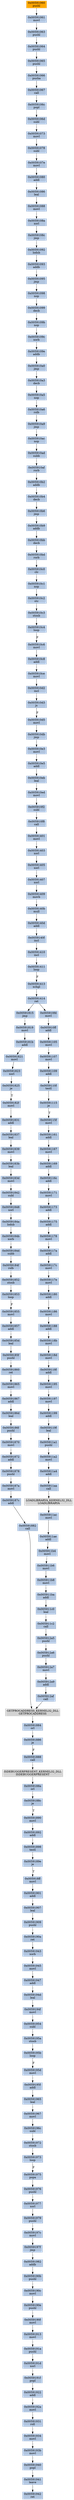 strict digraph G {
	graph [bgcolor=transparent,
		name=G
	];
	node [color=lightsteelblue,
		fillcolor=lightsteelblue,
		shape=rectangle,
		style=filled
	];
	"0x00591831"	[label="0x00591831
addl"];
	"0x00591837"	[label="0x00591837
leal"];
	"0x00591831" -> "0x00591837"	[color="#000000"];
	"0x00591109"	[label="0x00591109
addl"];
	"0x0059110f"	[label="0x0059110f
testl"];
	"0x00591109" -> "0x0059110f"	[color="#000000"];
	"0x00591410"	[label="0x00591410
incl"];
	"0x00591411"	[label="0x00591411
loop"];
	"0x00591410" -> "0x00591411"	[color="#000000"];
	"0x005910c6"	[label="0x005910c6
movl"];
	"0x005910c8"	[label="0x005910c8
addl"];
	"0x005910c6" -> "0x005910c8"	[color="#000000"];
	"0x00591940"	[label="0x00591940
popl"];
	"0x00591941"	[label="0x00591941
leave"];
	"0x00591940" -> "0x00591941"	[color="#000000"];
	"0x00591855"	[label="0x00591855
movl"];
	"0x00591857"	[label="0x00591857
addl"];
	"0x00591855" -> "0x00591857"	[color="#000000"];
	"0x0059190a"	[label="0x0059190a
ret"];
	"0x00591943"	[label="0x00591943
xorb"];
	"0x0059190a" -> "0x00591943"	[color="#000000"];
	"0x005912a7"	[label="0x005912a7
movl"];
	"0x005912a9"	[label="0x005912a9
addl"];
	"0x005912a7" -> "0x005912a9"	[color="#000000"];
	"0x005911a1"	[label="0x005911a1
pushl"];
	"0x005911a2"	[label="0x005911a2
movl"];
	"0x005911a1" -> "0x005911a2"	[color="#000000"];
	"0x0059192a"	[label="0x0059192a
movl"];
	"0x00591931"	[label="0x00591931
roll"];
	"0x0059192a" -> "0x00591931"	[color="#000000"];
	"0x00591945"	[label="0x00591945
movl"];
	"0x00591943" -> "0x00591945"	[color="#000000"];
	"0x00591092"	[label="0x00591092
lodsb"];
	"0x00591093"	[label="0x00591093
addb"];
	"0x00591092" -> "0x00591093"	[color="#000000"];
	"0x0059185d"	[label="0x0059185d
leal"];
	"0x0059185f"	[label="0x0059185f
pushl"];
	"0x0059185d" -> "0x0059185f"	[color="#000000"];
	"0x0059183b"	[label="0x0059183b
leal"];
	"0x0059183d"	[label="0x0059183d
movl"];
	"0x0059183b" -> "0x0059183d"	[color="#000000"];
	"0x005910a3"	[label="0x005910a3
decb"];
	"0x005910a5"	[label="0x005910a5
nop"];
	"0x005910a3" -> "0x005910a5"	[color="#000000"];
	"0x0059190c"	[label="0x0059190c
movl"];
	"0x0059190e"	[label="0x0059190e
pushl"];
	"0x0059190c" -> "0x0059190e"	[color="#000000"];
	"0x00591934"	[label="0x00591934
movl"];
	"0x00591931" -> "0x00591934"	[color="#000000"];
	"0x00591901"	[label="0x00591901
addl"];
	"0x00591907"	[label="0x00591907
leal"];
	"0x00591901" -> "0x00591907"	[color="#000000"];
	"0x0059119f"	[label="0x0059119f
leal"];
	"0x0059119f" -> "0x005911a1"	[color="#000000"];
	"0x00591188"	[label="0x00591188
addl"];
	"0x0059118b"	[label="0x0059118b
movl"];
	"0x00591188" -> "0x0059118b"	[color="#000000"];
	"0x0059189e"	[label="0x0059189e
je"];
	"0x005918ff"	[label="0x005918ff
movl"];
	"0x0059189e" -> "0x005918ff"	[color="#000000",
		label=T];
	"0x00591909"	[label="0x00591909
pushl"];
	"0x00591909" -> "0x0059190a"	[color="#000000"];
	"0x005910eb"	[label="0x005910eb
leal"];
	"0x005910ed"	[label="0x005910ed
movl"];
	"0x005910eb" -> "0x005910ed"	[color="#000000"];
	"0x0059184a"	[label="0x0059184a
lodsb"];
	"0x0059184b"	[label="0x0059184b
xorb"];
	"0x0059184a" -> "0x0059184b"	[color="#000000"];
	"0x00591878"	[label="0x00591878
pushl"];
	"0x0059187a"	[label="0x0059187a
movl"];
	"0x00591878" -> "0x0059187a"	[color="#000000"];
	"0x005910e5"	[label="0x005910e5
addl"];
	"0x005910e5" -> "0x005910eb"	[color="#000000"];
	"0x00591973"	[label="0x00591973
loop"];
	"0x00591975"	[label="0x00591975
popa"];
	"0x00591973" -> "0x00591975"	[color="#000000",
		label=F];
	"0x005910e3"	[label="0x005910e3
movl"];
	"0x005910e3" -> "0x005910e5"	[color="#000000"];
	"0x00591169"	[label="0x00591169
addl"];
	"0x0059116c"	[label="0x0059116c
addl"];
	"0x00591169" -> "0x0059116c"	[color="#000000"];
	"0x00591173"	[label="0x00591173
addl"];
	"0x00591175"	[label="0x00591175
addl"];
	"0x00591173" -> "0x00591175"	[color="#000000"];
	"0x00591199"	[label="0x00591199
addl"];
	"0x00591199" -> "0x0059119f"	[color="#000000"];
	"0x0059140b"	[label="0x0059140b
mull"];
	"0x0059140d"	[label="0x0059140d
addl"];
	"0x0059140b" -> "0x0059140d"	[color="#000000"];
	"0x0059109c"	[label="0x0059109c
xorb"];
	"0x0059109e"	[label="0x0059109e
addb"];
	"0x0059109c" -> "0x0059109e"	[color="#000000"];
	"0x00591078"	[label="0x00591078
subl"];
	"0x0059107e"	[label="0x0059107e
movl"];
	"0x00591078" -> "0x0059107e"	[color="#000000"];
	"0x0059195b"	[label="0x0059195b
loop"];
	"0x0059195d"	[label="0x0059195d
movl"];
	"0x0059195b" -> "0x0059195d"	[color="#000000",
		label=F];
	"0x005911ae"	[label="0x005911ae
addl"];
	"0x005911b4"	[label="0x005911b4
movl"];
	"0x005911ae" -> "0x005911b4"	[color="#000000"];
	"0x005912af"	[label="0x005912af
call"];
	GETPROCADDRESS_KERNEL32_DLL	[color=lightgrey,
		fillcolor=lightgrey,
		label="GETPROCADDRESS_KERNEL32_DLL
GETPROCADDRESS"];
	"0x005912af" -> GETPROCADDRESS_KERNEL32_DLL	[color="#000000"];
	"0x005911a4"	[label="0x005911a4
addl"];
	"0x005911a2" -> "0x005911a4"	[color="#000000"];
	"0x00591080"	[label="0x00591080
addl"];
	"0x0059107e" -> "0x00591080"	[color="#000000"];
	LOADLIBRARYA_KERNEL32_DLL	[color=lightgrey,
		fillcolor=lightgrey,
		label="LOADLIBRARYA_KERNEL32_DLL
LOADLIBRARYA"];
	"0x005911ac"	[label="0x005911ac
movl"];
	LOADLIBRARYA_KERNEL32_DLL -> "0x005911ac"	[color="#000000"];
	"0x00591066"	[label="0x00591066
pusha"];
	"0x00591067"	[label="0x00591067
call"];
	"0x00591066" -> "0x00591067"	[color="#000000"];
	"0x005918ff" -> "0x00591901"	[color="#000000"];
	"0x005910b4"	[label="0x005910b4
decb"];
	"0x005910b6"	[label="0x005910b6
jmp"];
	"0x005910b4" -> "0x005910b6"	[color="#000000"];
	"0x00591815"	[label="0x00591815
jmp"];
	"0x00591819"	[label="0x00591819
movl"];
	"0x00591815" -> "0x00591819"	[color="#000000"];
	"0x005910a6"	[label="0x005910a6
rolb"];
	"0x005910a9"	[label="0x005910a9
jmp"];
	"0x005910a6" -> "0x005910a9"	[color="#000000"];
	"0x005910ce"	[label="0x005910ce
movl"];
	"0x005910c8" -> "0x005910ce"	[color="#000000"];
	"0x0059190f"	[label="0x0059190f
movl"];
	"0x0059190e" -> "0x0059190f"	[color="#000000"];
	"0x00591882"	[label="0x00591882
call"];
	"0x00591882" -> GETPROCADDRESS_KERNEL32_DLL	[color="#000000"];
	"0x00591907" -> "0x00591909"	[color="#000000"];
	"0x005910f8"	[label="0x005910f8
call"];
	"0x00591401"	[label="0x00591401
movl"];
	"0x005910f8" -> "0x00591401"	[color="#000000"];
	"0x00591842"	[label="0x00591842
subl"];
	"0x00591848"	[label="0x00591848
xorl"];
	"0x00591842" -> "0x00591848"	[color="#000000"];
	"0x00591860"	[label="0x00591860
ret"];
	"0x00591865"	[label="0x00591865
movl"];
	"0x00591860" -> "0x00591865"	[color="#000000"];
	"0x0059190b"	[label="0x0059190b
pushl"];
	"0x0059190b" -> "0x0059190c"	[color="#000000"];
	"0x00591197"	[label="0x00591197
movl"];
	"0x00591197" -> "0x00591199"	[color="#000000"];
	"0x0059117c"	[label="0x0059117c
movl"];
	"0x0059117e"	[label="0x0059117e
movl"];
	"0x0059117c" -> "0x0059117e"	[color="#000000"];
	"0x00591413"	[label="0x00591413
xchgl"];
	"0x00591411" -> "0x00591413"	[color="#000000",
		label=F];
	"0x005910d2"	[label="0x005910d2
incl"];
	"0x005910d3"	[label="0x005910d3
js"];
	"0x005910d2" -> "0x005910d3"	[color="#000000"];
	"0x00591180"	[label="0x00591180
addl"];
	"0x00591186"	[label="0x00591186
movl"];
	"0x00591180" -> "0x00591186"	[color="#000000"];
	"0x00591171"	[label="0x00591171
movl"];
	"0x0059116c" -> "0x00591171"	[color="#000000"];
	"0x0059106c"	[label="0x0059106c
popl"];
	"0x00591067" -> "0x0059106c"	[color="#000000"];
	ISDEBUGGERPRESENT_KERNEL32_DLL	[color=lightgrey,
		fillcolor=lightgrey,
		label="ISDEBUGGERPRESENT_KERNEL32_DLL
ISDEBUGGERPRESENT"];
	"0x0059188a"	[label="0x0059188a
orl"];
	ISDEBUGGERPRESENT_KERNEL32_DLL -> "0x0059188a"	[color="#000000"];
	"0x005912a5"	[label="0x005912a5
pushl"];
	"0x005912a6"	[label="0x005912a6
pushl"];
	"0x005912a5" -> "0x005912a6"	[color="#000000"];
	"0x00591414"	[label="0x00591414
ret"];
	"0x00591413" -> "0x00591414"	[color="#000000"];
	"0x005910ac"	[label="0x005910ac
nop"];
	"0x005910ad"	[label="0x005910ad
subb"];
	"0x005910ac" -> "0x005910ad"	[color="#000000"];
	"0x005911c0"	[label="0x005911c0
leal"];
	"0x005911c2"	[label="0x005911c2
call"];
	"0x005911c0" -> "0x005911c2"	[color="#000000"];
	"0x0059184f"	[label="0x0059184f
rolb"];
	"0x00591852"	[label="0x00591852
stosb"];
	"0x0059184f" -> "0x00591852"	[color="#000000"];
	"0x00591867"	[label="0x00591867
addl"];
	"0x00591865" -> "0x00591867"	[color="#000000"];
	"0x0059194d"	[label="0x0059194d
leal"];
	"0x0059194f"	[label="0x0059194f
movl"];
	"0x0059194d" -> "0x0059194f"	[color="#000000"];
	"0x00591913"	[label="0x00591913
movl"];
	"0x0059190f" -> "0x00591913"	[color="#000000"];
	"0x00591107"	[label="0x00591107
movl"];
	"0x00591107" -> "0x00591109"	[color="#000000"];
	"0x0059140f"	[label="0x0059140f
incl"];
	"0x0059140f" -> "0x00591410"	[color="#000000"];
	"0x005910d5"	[label="0x005910d5
movl"];
	"0x005910d3" -> "0x005910d5"	[color="#000000",
		label=F];
	"0x00591976"	[label="0x00591976
pushl"];
	"0x00591977"	[label="0x00591977
xorl"];
	"0x00591976" -> "0x00591977"	[color="#000000"];
	"0x00591884"	[label="0x00591884
orl"];
	"0x00591886"	[label="0x00591886
je"];
	"0x00591884" -> "0x00591886"	[color="#000000"];
	"0x00591821"	[label="0x00591821
movl"];
	"0x00591823"	[label="0x00591823
xorl"];
	"0x00591821" -> "0x00591823"	[color="#000000"];
	"0x0059195f"	[label="0x0059195f
addl"];
	"0x00591965"	[label="0x00591965
leal"];
	"0x0059195f" -> "0x00591965"	[color="#000000"];
	"0x00591186" -> "0x00591188"	[color="#000000"];
	"0x00591825"	[label="0x00591825
je"];
	"0x00591823" -> "0x00591825"	[color="#000000"];
	"0x005910a5" -> "0x005910a6"	[color="#000000"];
	"0x0059195a"	[label="0x0059195a
stosb"];
	"0x0059195a" -> "0x0059195b"	[color="#000000"];
	"0x005910fd"	[label="0x005910fd
movl"];
	"0x005910ff"	[label="0x005910ff
addl"];
	"0x005910fd" -> "0x005910ff"	[color="#000000"];
	"0x00591857" -> "0x0059185d"	[color="#000000"];
	"0x005911b8"	[label="0x005911b8
movl"];
	"0x005911ba"	[label="0x005911ba
addl"];
	"0x005911b8" -> "0x005911ba"	[color="#000000"];
	"0x005910af"	[label="0x005910af
rorb"];
	"0x005910ad" -> "0x005910af"	[color="#000000"];
	"0x005911aa"	[label="0x005911aa
call"];
	"0x005911a4" -> "0x005911aa"	[color="#000000"];
	"0x00591839"	[label="0x00591839
movl"];
	"0x00591839" -> "0x0059183b"	[color="#000000"];
	"0x005911c2" -> "0x005912a5"	[color="#000000"];
	"0x00591403"	[label="0x00591403
xorl"];
	"0x00591401" -> "0x00591403"	[color="#000000"];
	"0x00591922"	[label="0x00591922
addl"];
	"0x00591922" -> "0x0059192a"	[color="#000000"];
	"0x00591161"	[label="0x00591161
addl"];
	"0x00591167"	[label="0x00591167
movl"];
	"0x00591161" -> "0x00591167"	[color="#000000"];
	"0x005910f2"	[label="0x005910f2
subl"];
	"0x005910f2" -> "0x005910f8"	[color="#000000"];
	"0x005910b9"	[label="0x005910b9
addb"];
	"0x005910bb"	[label="0x005910bb
decb"];
	"0x005910b9" -> "0x005910bb"	[color="#000000"];
	"0x0059181b"	[label="0x0059181b
addl"];
	"0x00591819" -> "0x0059181b"	[color="#000000"];
	"0x00591942"	[label="0x00591942
ret"];
	"0x00591941" -> "0x00591942"	[color="#000000"];
	"0x00591073"	[label="0x00591073
movl"];
	"0x00591073" -> "0x00591078"	[color="#000000"];
	"0x00591167" -> "0x00591169"	[color="#000000"];
	"0x00591088"	[label="0x00591088
movl"];
	"0x0059108a"	[label="0x0059108a
xorl"];
	"0x00591088" -> "0x0059108a"	[color="#000000"];
	"0x005910a0"	[label="0x005910a0
jmp"];
	"0x0059109e" -> "0x005910a0"	[color="#000000"];
	"0x005910c2"	[label="0x005910c2
stc"];
	"0x005910c3"	[label="0x005910c3
stosb"];
	"0x005910c2" -> "0x005910c3"	[color="#000000"];
	"0x00591115"	[label="0x00591115
je"];
	"0x0059110f" -> "0x00591115"	[color="#000000"];
	"0x00591837" -> "0x00591839"	[color="#000000"];
	"0x00591890"	[label="0x00591890
movl"];
	"0x00591892"	[label="0x00591892
addl"];
	"0x00591890" -> "0x00591892"	[color="#000000"];
	"0x005910b6" -> "0x005910b9"	[color="#000000"];
	"0x0059181b" -> "0x00591821"	[color="#000000"];
	"0x0059197c"	[label="0x0059197c
movl"];
	"0x0059197f"	[label="0x0059197f
jmp"];
	"0x0059197c" -> "0x0059197f"	[color="#000000"];
	"0x0059186d"	[label="0x0059186d
leal"];
	"0x00591867" -> "0x0059186d"	[color="#000000"];
	"0x005910bd"	[label="0x005910bd
rorb"];
	"0x005910c0"	[label="0x005910c0
clc"];
	"0x005910bd" -> "0x005910c0"	[color="#000000"];
	"0x0059191a"	[label="0x0059191a
pushl"];
	"0x0059191d"	[label="0x0059191d
xorl"];
	"0x0059191a" -> "0x0059191d"	[color="#000000"];
	"0x0059109b"	[label="0x0059109b
nop"];
	"0x0059109b" -> "0x0059109c"	[color="#000000"];
	"0x005911b6"	[label="0x005911b6
movl"];
	"0x005911b6" -> "0x005911b8"	[color="#000000"];
	"0x00591954"	[label="0x00591954
subl"];
	"0x00591954" -> "0x0059195a"	[color="#000000"];
	"0x0059194f" -> "0x00591954"	[color="#000000"];
	"0x005910b2"	[label="0x005910b2
addb"];
	"0x005910af" -> "0x005910b2"	[color="#000000"];
	"0x005911ba" -> "0x005911c0"	[color="#000000"];
	"0x00591979"	[label="0x00591979
pushl"];
	"0x00591977" -> "0x00591979"	[color="#000000"];
	"0x005911b4" -> "0x005911b6"	[color="#000000"];
	"0x0059118f"	[label="0x0059118f
addl"];
	"0x00591195"	[label="0x00591195
movl"];
	"0x0059118f" -> "0x00591195"	[color="#000000"];
	"0x0059140d" -> "0x0059140f"	[color="#000000"];
	"0x00591098"	[label="0x00591098
nop"];
	"0x00591099"	[label="0x00591099
decb"];
	"0x00591098" -> "0x00591099"	[color="#000000"];
	"0x00591848" -> "0x0059184a"	[color="#000000"];
	"0x00591853"	[label="0x00591853
loop"];
	"0x00591853" -> "0x00591855"	[color="#000000",
		label=F];
	"0x00591947"	[label="0x00591947
addl"];
	"0x00591947" -> "0x0059194d"	[color="#000000"];
	"0x005912a9" -> "0x005912af"	[color="#000000"];
	"0x0059191f"	[label="0x0059191f
popl"];
	"0x0059191f" -> "0x00591922"	[color="#000000"];
	"0x00591409"	[label="0x00591409
movb"];
	"0x00591409" -> "0x0059140b"	[color="#000000"];
	"0x0059191d" -> "0x0059191f"	[color="#000000"];
	"0x005910b2" -> "0x005910b4"	[color="#000000"];
	"0x0059118d"	[label="0x0059118d
movl"];
	"0x0059118d" -> "0x0059118f"	[color="#000000"];
	"0x00591414" -> "0x00591815"	[color="#000000"];
	"0x00591414" -> "0x005910fd"	[color="#000000"];
	"0x00591945" -> "0x00591947"	[color="#000000"];
	"0x0059117a"	[label="0x0059117a
addl"];
	"0x0059117a" -> "0x0059117c"	[color="#000000"];
	"0x0059117e" -> "0x00591180"	[color="#000000"];
	"0x00591979" -> "0x0059197c"	[color="#000000"];
	"0x005911ac" -> "0x005911ae"	[color="#000000"];
	"0x005910c1"	[label="0x005910c1
nop"];
	"0x005910c0" -> "0x005910c1"	[color="#000000"];
	"0x0059106d"	[label="0x0059106d
subl"];
	"0x0059106d" -> "0x00591073"	[color="#000000"];
	"0x0059186f"	[label="0x0059186f
pushl"];
	"0x00591870"	[label="0x00591870
movl"];
	"0x0059186f" -> "0x00591870"	[color="#000000"];
	"0x005910bb" -> "0x005910bd"	[color="#000000"];
	GETPROCADDRESS_KERNEL32_DLL -> "0x00591884"	[color="#000000"];
	"0x005910a9" -> "0x005910ac"	[color="#000000"];
	"0x0059186d" -> "0x0059186f"	[color="#000000"];
	"0x00591099" -> "0x0059109b"	[color="#000000"];
	"0x005912a6" -> "0x005912a7"	[color="#000000"];
	"0x005910c1" -> "0x005910c2"	[color="#000000"];
	"0x00591967"	[label="0x00591967
movl"];
	"0x00591965" -> "0x00591967"	[color="#000000"];
	"0x0059108c"	[label="0x0059108c
jmp"];
	"0x0059108c" -> "0x00591092"	[color="#000000"];
	"0x0059106c" -> "0x0059106d"	[color="#000000"];
	"0x00591888"	[label="0x00591888
call"];
	"0x00591888" -> ISDEBUGGERPRESENT_KERNEL32_DLL	[color="#000000"];
	"0x005910c4"	[label="0x005910c4
loop"];
	"0x005910c4" -> "0x005910c6"	[color="#000000",
		label=F];
	"0x0059187c"	[label="0x0059187c
addl"];
	"0x0059187a" -> "0x0059187c"	[color="#000000"];
	"0x005911aa" -> LOADLIBRARYA_KERNEL32_DLL	[color="#000000"];
	"0x005910a0" -> "0x005910a3"	[color="#000000"];
	"0x00591105"	[label="0x00591105
movl"];
	"0x005910ff" -> "0x00591105"	[color="#000000"];
	"0x00591405"	[label="0x00591405
xorl"];
	"0x00591403" -> "0x00591405"	[color="#000000"];
	"0x00591407"	[label="0x00591407
xorl"];
	"0x00591407" -> "0x00591409"	[color="#000000"];
	"0x00591872"	[label="0x00591872
addl"];
	"0x00591872" -> "0x00591878"	[color="#000000"];
	"0x00591086"	[label="0x00591086
leal"];
	"0x00591086" -> "0x00591088"	[color="#000000"];
	"0x005910ce" -> "0x005910d2"	[color="#000000"];
	"0x00591898"	[label="0x00591898
testl"];
	"0x00591898" -> "0x0059189e"	[color="#000000"];
	"0x00591063"	[label="0x00591063
pushl"];
	"0x00591064"	[label="0x00591064
pushl"];
	"0x00591063" -> "0x00591064"	[color="#000000"];
	"0x0059182f"	[label="0x0059182f
movl"];
	"0x00591825" -> "0x0059182f"	[color="#000000",
		label=T];
	"0x0059195d" -> "0x0059195f"	[color="#000000"];
	"0x005910db"	[label="0x005910db
jmp"];
	"0x005910db" -> "0x005910e3"	[color="#000000"];
	"0x00591405" -> "0x00591407"	[color="#000000"];
	"0x0059184d"	[label="0x0059184d
subb"];
	"0x0059184b" -> "0x0059184d"	[color="#000000"];
	"0x00591060"	[color=lightgrey,
		fillcolor=orange,
		label="0x00591060
pushl"];
	"0x00591061"	[label="0x00591061
movl"];
	"0x00591060" -> "0x00591061"	[color="#000000"];
	"0x005910ed" -> "0x005910f2"	[color="#000000"];
	"0x00591982"	[label="0x00591982
addb"];
	"0x0059197f" -> "0x00591982"	[color="#000000"];
	"0x0059115f"	[label="0x0059115f
movl"];
	"0x00591115" -> "0x0059115f"	[color="#000000",
		label=T];
	"0x0059188c"	[label="0x0059188c
je"];
	"0x0059188a" -> "0x0059188c"	[color="#000000"];
	"0x0059187c" -> "0x00591882"	[color="#000000"];
	"0x0059182f" -> "0x00591831"	[color="#000000"];
	"0x00591065"	[label="0x00591065
pushl"];
	"0x00591064" -> "0x00591065"	[color="#000000"];
	"0x00591095"	[label="0x00591095
jmp"];
	"0x00591093" -> "0x00591095"	[color="#000000"];
	"0x00591982" -> "0x0059190b"	[color="#000000"];
	"0x00591178"	[label="0x00591178
movl"];
	"0x00591178" -> "0x0059117a"	[color="#000000"];
	"0x00591852" -> "0x00591853"	[color="#000000"];
	"0x0059193b"	[label="0x0059193b
movl"];
	"0x0059193b" -> "0x00591940"	[color="#000000"];
	"0x0059115f" -> "0x00591161"	[color="#000000"];
	"0x00591972"	[label="0x00591972
stosb"];
	"0x00591972" -> "0x00591973"	[color="#000000"];
	"0x00591095" -> "0x00591098"	[color="#000000"];
	"0x0059108a" -> "0x0059108c"	[color="#000000"];
	"0x0059118b" -> "0x0059118d"	[color="#000000"];
	"0x00591175" -> "0x00591178"	[color="#000000"];
	"0x0059188c" -> "0x00591890"	[color="#000000",
		label=T];
	"0x00591892" -> "0x00591898"	[color="#000000"];
	"0x0059196c"	[label="0x0059196c
subl"];
	"0x00591967" -> "0x0059196c"	[color="#000000"];
	"0x00591886" -> "0x00591888"	[color="#000000",
		label=F];
	"0x00591934" -> "0x0059193b"	[color="#000000"];
	"0x00591105" -> "0x00591107"	[color="#000000"];
	"0x00591870" -> "0x00591872"	[color="#000000"];
	"0x0059196c" -> "0x00591972"	[color="#000000"];
	"0x0059185f" -> "0x00591860"	[color="#000000"];
	"0x0059184d" -> "0x0059184f"	[color="#000000"];
	"0x005910d5" -> "0x005910db"	[color="#000000"];
	"0x0059183d" -> "0x00591842"	[color="#000000"];
	"0x00591195" -> "0x00591197"	[color="#000000"];
	"0x00591913" -> "0x0059191a"	[color="#000000"];
	"0x00591061" -> "0x00591063"	[color="#000000"];
	"0x00591171" -> "0x00591173"	[color="#000000"];
	"0x005910c3" -> "0x005910c4"	[color="#000000"];
	"0x00591080" -> "0x00591086"	[color="#000000"];
	"0x00591975" -> "0x00591976"	[color="#000000"];
	"0x00591065" -> "0x00591066"	[color="#000000"];
}
